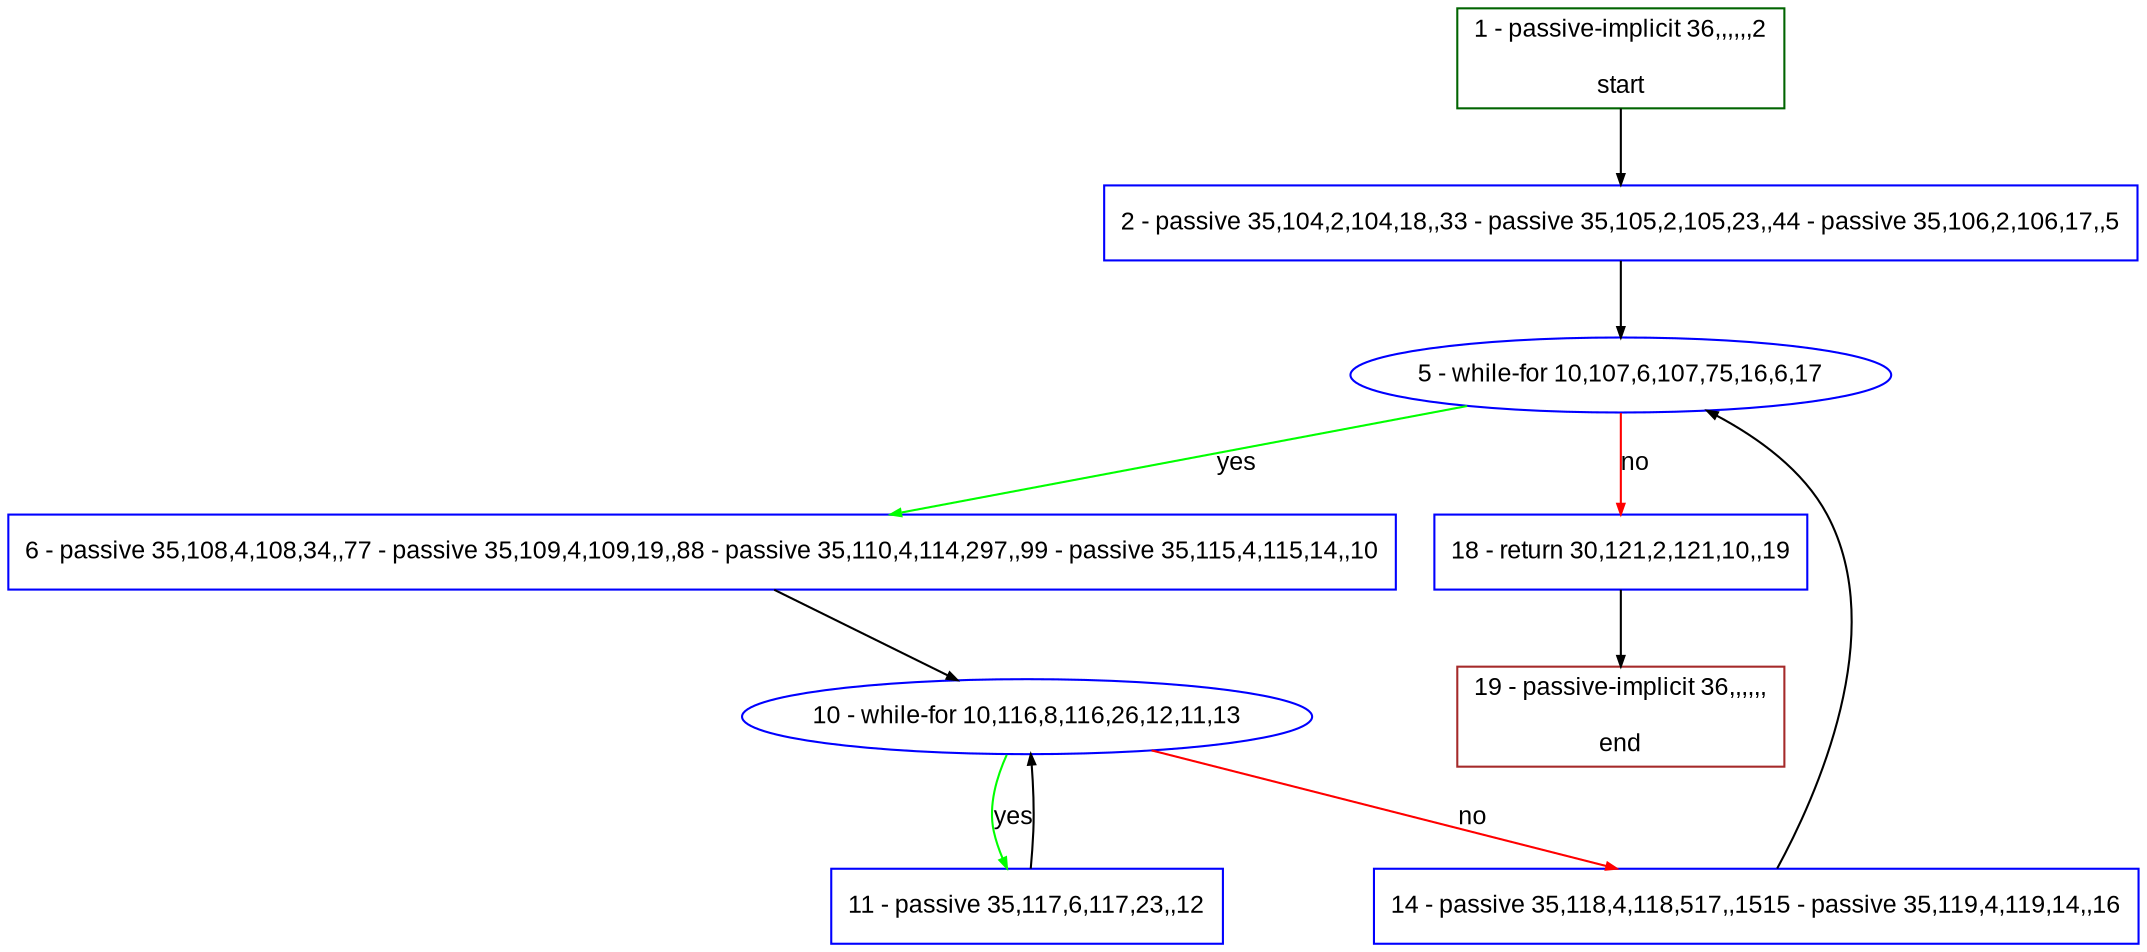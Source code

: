 digraph "" {
  graph [pack="true", label="", fontsize="12", packmode="clust", fontname="Arial", fillcolor="#FFFFCC", bgcolor="white", style="rounded,filled", compound="true"];
  node [node_initialized="no", label="", color="grey", fontsize="12", fillcolor="white", fontname="Arial", style="filled", shape="rectangle", compound="true", fixedsize="false"];
  edge [fontcolor="black", arrowhead="normal", arrowtail="none", arrowsize="0.5", ltail="", label="", color="black", fontsize="12", lhead="", fontname="Arial", dir="forward", compound="true"];
  __N1 [label="2 - passive 35,104,2,104,18,,33 - passive 35,105,2,105,23,,44 - passive 35,106,2,106,17,,5", color="#0000ff", fillcolor="#ffffff", style="filled", shape="box"];
  __N2 [label="1 - passive-implicit 36,,,,,,2\n\nstart", color="#006400", fillcolor="#ffffff", style="filled", shape="box"];
  __N3 [label="5 - while-for 10,107,6,107,75,16,6,17", color="#0000ff", fillcolor="#ffffff", style="filled", shape="oval"];
  __N4 [label="6 - passive 35,108,4,108,34,,77 - passive 35,109,4,109,19,,88 - passive 35,110,4,114,297,,99 - passive 35,115,4,115,14,,10", color="#0000ff", fillcolor="#ffffff", style="filled", shape="box"];
  __N5 [label="18 - return 30,121,2,121,10,,19", color="#0000ff", fillcolor="#ffffff", style="filled", shape="box"];
  __N6 [label="10 - while-for 10,116,8,116,26,12,11,13", color="#0000ff", fillcolor="#ffffff", style="filled", shape="oval"];
  __N7 [label="11 - passive 35,117,6,117,23,,12", color="#0000ff", fillcolor="#ffffff", style="filled", shape="box"];
  __N8 [label="14 - passive 35,118,4,118,517,,1515 - passive 35,119,4,119,14,,16", color="#0000ff", fillcolor="#ffffff", style="filled", shape="box"];
  __N9 [label="19 - passive-implicit 36,,,,,,\n\nend", color="#a52a2a", fillcolor="#ffffff", style="filled", shape="box"];
  __N2 -> __N1 [arrowhead="normal", arrowtail="none", color="#000000", label="", dir="forward"];
  __N1 -> __N3 [arrowhead="normal", arrowtail="none", color="#000000", label="", dir="forward"];
  __N3 -> __N4 [arrowhead="normal", arrowtail="none", color="#00ff00", label="yes", dir="forward"];
  __N3 -> __N5 [arrowhead="normal", arrowtail="none", color="#ff0000", label="no", dir="forward"];
  __N4 -> __N6 [arrowhead="normal", arrowtail="none", color="#000000", label="", dir="forward"];
  __N6 -> __N7 [arrowhead="normal", arrowtail="none", color="#00ff00", label="yes", dir="forward"];
  __N7 -> __N6 [arrowhead="normal", arrowtail="none", color="#000000", label="", dir="forward"];
  __N6 -> __N8 [arrowhead="normal", arrowtail="none", color="#ff0000", label="no", dir="forward"];
  __N8 -> __N3 [arrowhead="normal", arrowtail="none", color="#000000", label="", dir="forward"];
  __N5 -> __N9 [arrowhead="normal", arrowtail="none", color="#000000", label="", dir="forward"];
}
